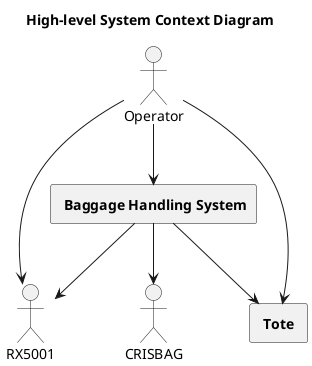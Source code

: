 @startuml
skinparam monochrome true
skinparam defaultTextAlignment center

title High-level System Context Diagram
' RX5001 also scans luggage but not part of system 
' Tote is technically a building block but only one which is not static
' and interacts with other actors. 

actor Operator
actor RX5001 
actor CRISBAG 

agent "<b> Baggage Handling System" as BHS 
agent "<b> Tote " as Tote 

Operator --> Tote 
Operator --> RX5001 
Operator --> BHS 

BHS --> RX5001 
BHS --> CRISBAG 
BHS --> Tote 

@enduml